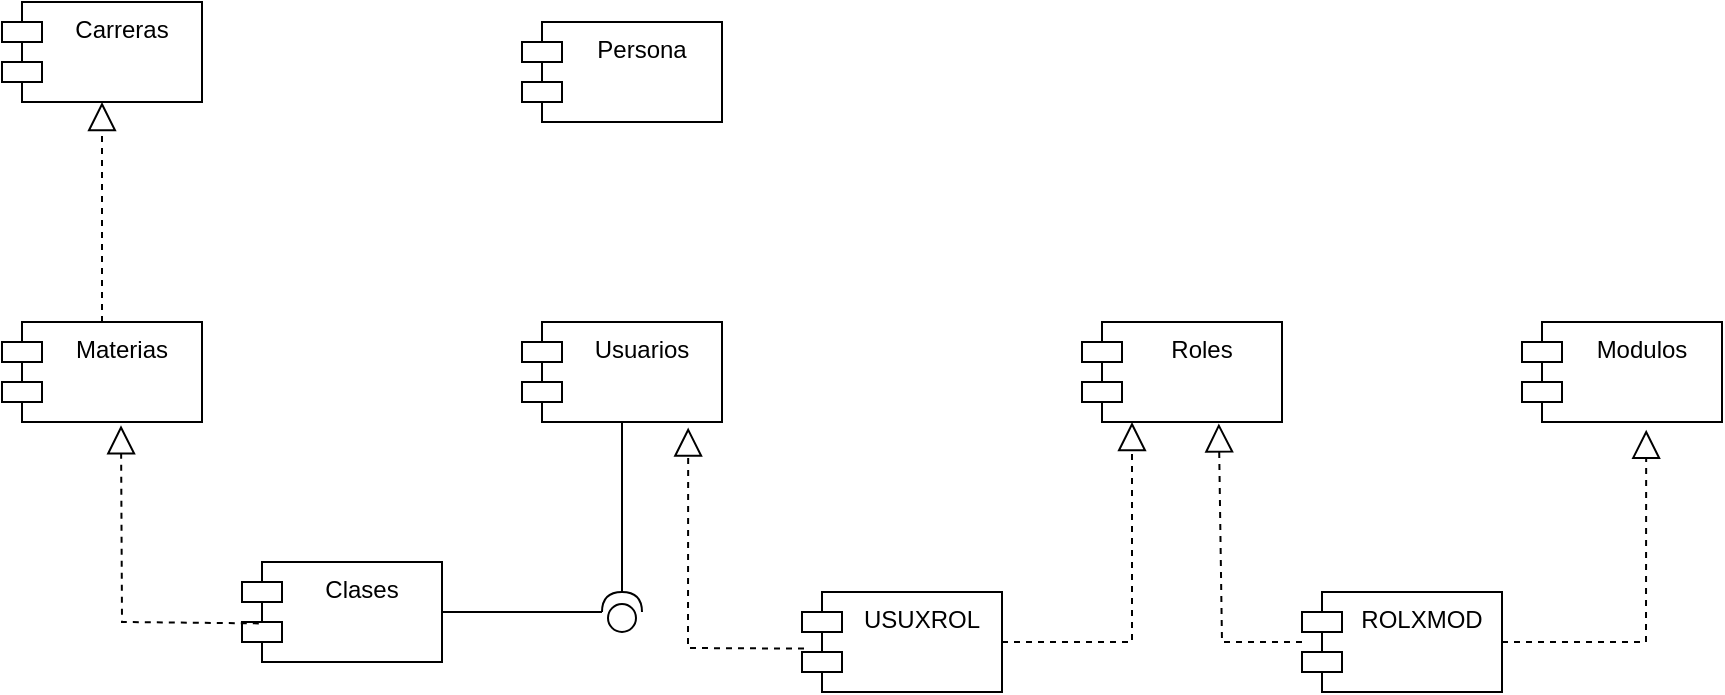 <mxfile version="24.7.6">
  <diagram name="Page-1" id="b5b7bab2-c9e2-2cf4-8b2a-24fd1a2a6d21">
    <mxGraphModel dx="1179" dy="493" grid="1" gridSize="10" guides="1" tooltips="1" connect="1" arrows="1" fold="1" page="1" pageScale="1" pageWidth="827" pageHeight="1169" background="none" math="0" shadow="0">
      <root>
        <mxCell id="0" />
        <mxCell id="1" parent="0" />
        <mxCell id="0TPlcoVxN2XJxhC8K0vr-1" value="Usuarios&lt;div&gt;&lt;br&gt;&lt;/div&gt;" style="shape=module;align=left;spacingLeft=20;align=center;verticalAlign=top;whiteSpace=wrap;html=1;" vertex="1" parent="1">
          <mxGeometry x="380" y="210" width="100" height="50" as="geometry" />
        </mxCell>
        <mxCell id="0TPlcoVxN2XJxhC8K0vr-3" value="Materias" style="shape=module;align=left;spacingLeft=20;align=center;verticalAlign=top;whiteSpace=wrap;html=1;" vertex="1" parent="1">
          <mxGeometry x="120" y="210" width="100" height="50" as="geometry" />
        </mxCell>
        <mxCell id="0TPlcoVxN2XJxhC8K0vr-4" value="Clases" style="shape=module;align=left;spacingLeft=20;align=center;verticalAlign=top;whiteSpace=wrap;html=1;" vertex="1" parent="1">
          <mxGeometry x="240" y="330" width="100" height="50" as="geometry" />
        </mxCell>
        <mxCell id="0TPlcoVxN2XJxhC8K0vr-5" value="" style="endArrow=block;dashed=1;endFill=0;endSize=12;html=1;rounded=0;exitX=0.084;exitY=0.614;exitDx=0;exitDy=0;exitPerimeter=0;entryX=0.595;entryY=1.033;entryDx=0;entryDy=0;entryPerimeter=0;" edge="1" parent="1" source="0TPlcoVxN2XJxhC8K0vr-4" target="0TPlcoVxN2XJxhC8K0vr-3">
          <mxGeometry width="160" relative="1" as="geometry">
            <mxPoint x="240" y="330" as="sourcePoint" />
            <mxPoint x="190" y="280" as="targetPoint" />
            <Array as="points">
              <mxPoint x="180" y="360" />
            </Array>
          </mxGeometry>
        </mxCell>
        <mxCell id="0TPlcoVxN2XJxhC8K0vr-8" value="Carreras" style="shape=module;align=left;spacingLeft=20;align=center;verticalAlign=top;whiteSpace=wrap;html=1;" vertex="1" parent="1">
          <mxGeometry x="120" y="50" width="100" height="50" as="geometry" />
        </mxCell>
        <mxCell id="0TPlcoVxN2XJxhC8K0vr-9" value="" style="endArrow=block;dashed=1;endFill=0;endSize=12;html=1;rounded=0;entryX=0.5;entryY=1;entryDx=0;entryDy=0;exitX=0.5;exitY=0;exitDx=0;exitDy=0;" edge="1" parent="1" source="0TPlcoVxN2XJxhC8K0vr-3" target="0TPlcoVxN2XJxhC8K0vr-8">
          <mxGeometry width="160" relative="1" as="geometry">
            <mxPoint x="270" y="170" as="sourcePoint" />
            <mxPoint x="250" y="150" as="targetPoint" />
            <Array as="points">
              <mxPoint x="170" y="160" />
            </Array>
          </mxGeometry>
        </mxCell>
        <mxCell id="0TPlcoVxN2XJxhC8K0vr-12" value="" style="shape=providedRequiredInterface;html=1;verticalLabelPosition=bottom;sketch=0;direction=north;" vertex="1" parent="1">
          <mxGeometry x="420" y="345" width="20" height="20" as="geometry" />
        </mxCell>
        <mxCell id="0TPlcoVxN2XJxhC8K0vr-13" value="" style="endArrow=none;html=1;rounded=0;exitX=1;exitY=0.5;exitDx=0;exitDy=0;" edge="1" parent="1" source="0TPlcoVxN2XJxhC8K0vr-4">
          <mxGeometry width="50" height="50" relative="1" as="geometry">
            <mxPoint x="340" y="370" as="sourcePoint" />
            <mxPoint x="420" y="355" as="targetPoint" />
          </mxGeometry>
        </mxCell>
        <mxCell id="0TPlcoVxN2XJxhC8K0vr-15" value="" style="endArrow=none;html=1;rounded=0;exitX=0.5;exitY=1;exitDx=0;exitDy=0;entryX=1;entryY=0.5;entryDx=0;entryDy=0;entryPerimeter=0;" edge="1" parent="1" source="0TPlcoVxN2XJxhC8K0vr-1" target="0TPlcoVxN2XJxhC8K0vr-12">
          <mxGeometry width="50" height="50" relative="1" as="geometry">
            <mxPoint x="350" y="365" as="sourcePoint" />
            <mxPoint x="430" y="365" as="targetPoint" />
            <Array as="points" />
          </mxGeometry>
        </mxCell>
        <mxCell id="0TPlcoVxN2XJxhC8K0vr-16" value="Persona" style="shape=module;align=left;spacingLeft=20;align=center;verticalAlign=top;whiteSpace=wrap;html=1;" vertex="1" parent="1">
          <mxGeometry x="380" y="60" width="100" height="50" as="geometry" />
        </mxCell>
        <mxCell id="0TPlcoVxN2XJxhC8K0vr-17" value="Roles" style="shape=module;align=left;spacingLeft=20;align=center;verticalAlign=top;whiteSpace=wrap;html=1;" vertex="1" parent="1">
          <mxGeometry x="660" y="210" width="100" height="50" as="geometry" />
        </mxCell>
        <mxCell id="0TPlcoVxN2XJxhC8K0vr-18" value="Modulos" style="shape=module;align=left;spacingLeft=20;align=center;verticalAlign=top;whiteSpace=wrap;html=1;" vertex="1" parent="1">
          <mxGeometry x="880" y="210" width="100" height="50" as="geometry" />
        </mxCell>
        <mxCell id="0TPlcoVxN2XJxhC8K0vr-19" value="ROLXMOD" style="shape=module;align=left;spacingLeft=20;align=center;verticalAlign=top;whiteSpace=wrap;html=1;" vertex="1" parent="1">
          <mxGeometry x="770" y="345" width="100" height="50" as="geometry" />
        </mxCell>
        <mxCell id="0TPlcoVxN2XJxhC8K0vr-21" value="" style="endArrow=block;dashed=1;endFill=0;endSize=12;html=1;rounded=0;exitX=1;exitY=0.5;exitDx=0;exitDy=0;entryX=0.621;entryY=1.077;entryDx=0;entryDy=0;entryPerimeter=0;" edge="1" parent="1" source="0TPlcoVxN2XJxhC8K0vr-19" target="0TPlcoVxN2XJxhC8K0vr-18">
          <mxGeometry width="160" relative="1" as="geometry">
            <mxPoint x="268" y="381" as="sourcePoint" />
            <mxPoint x="200" y="282" as="targetPoint" />
            <Array as="points">
              <mxPoint x="942" y="370" />
            </Array>
          </mxGeometry>
        </mxCell>
        <mxCell id="0TPlcoVxN2XJxhC8K0vr-22" value="USUXROL" style="shape=module;align=left;spacingLeft=20;align=center;verticalAlign=top;whiteSpace=wrap;html=1;" vertex="1" parent="1">
          <mxGeometry x="520" y="345" width="100" height="50" as="geometry" />
        </mxCell>
        <mxCell id="0TPlcoVxN2XJxhC8K0vr-23" value="" style="endArrow=block;dashed=1;endFill=0;endSize=12;html=1;rounded=0;entryX=0.25;entryY=1;entryDx=0;entryDy=0;exitX=1;exitY=0.5;exitDx=0;exitDy=0;" edge="1" parent="1" source="0TPlcoVxN2XJxhC8K0vr-22" target="0TPlcoVxN2XJxhC8K0vr-17">
          <mxGeometry width="160" relative="1" as="geometry">
            <mxPoint x="779" y="382" as="sourcePoint" />
            <mxPoint x="720" y="270" as="targetPoint" />
            <Array as="points">
              <mxPoint x="620" y="370" />
              <mxPoint x="685" y="370" />
            </Array>
          </mxGeometry>
        </mxCell>
        <mxCell id="0TPlcoVxN2XJxhC8K0vr-25" value="" style="endArrow=block;dashed=1;endFill=0;endSize=12;html=1;rounded=0;entryX=0.831;entryY=1.056;entryDx=0;entryDy=0;entryPerimeter=0;exitX=0.01;exitY=0.566;exitDx=0;exitDy=0;exitPerimeter=0;" edge="1" parent="1" source="0TPlcoVxN2XJxhC8K0vr-22" target="0TPlcoVxN2XJxhC8K0vr-1">
          <mxGeometry width="160" relative="1" as="geometry">
            <mxPoint x="470" y="370" as="sourcePoint" />
            <mxPoint x="560" y="440" as="targetPoint" />
            <Array as="points">
              <mxPoint x="463" y="373" />
            </Array>
          </mxGeometry>
        </mxCell>
        <mxCell id="0TPlcoVxN2XJxhC8K0vr-26" value="" style="endArrow=block;dashed=1;endFill=0;endSize=12;html=1;rounded=0;entryX=0.684;entryY=1.014;entryDx=0;entryDy=0;entryPerimeter=0;exitX=0;exitY=0.5;exitDx=0;exitDy=0;exitPerimeter=0;" edge="1" parent="1" source="0TPlcoVxN2XJxhC8K0vr-19" target="0TPlcoVxN2XJxhC8K0vr-17">
          <mxGeometry width="160" relative="1" as="geometry">
            <mxPoint x="620" y="430" as="sourcePoint" />
            <mxPoint x="780" y="430" as="targetPoint" />
            <Array as="points">
              <mxPoint x="730" y="370" />
            </Array>
          </mxGeometry>
        </mxCell>
      </root>
    </mxGraphModel>
  </diagram>
</mxfile>

